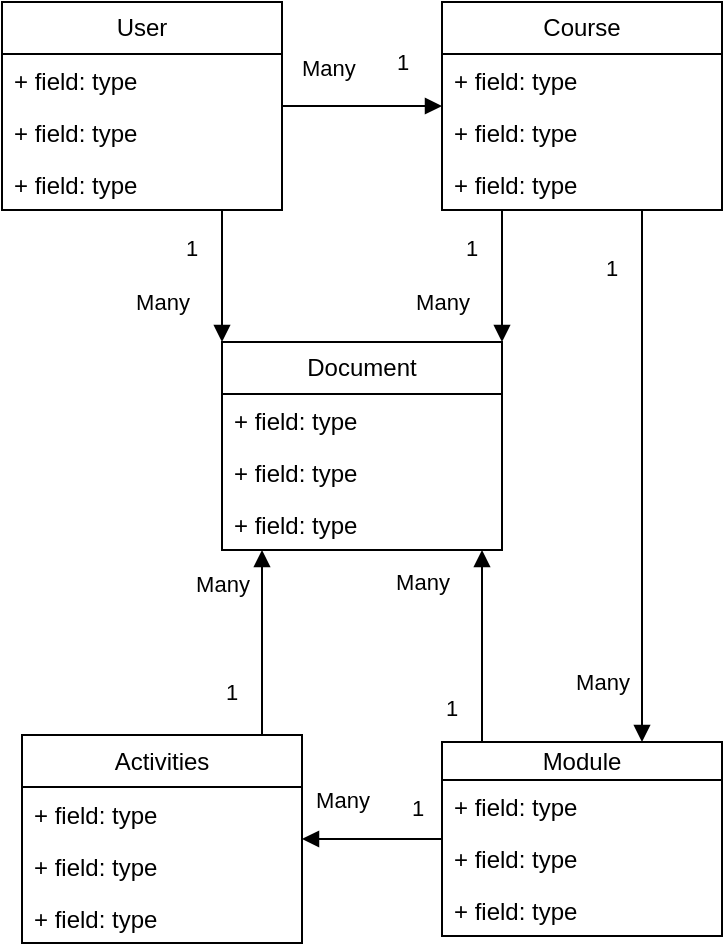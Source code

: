 <mxfile version="22.1.12" type="device">
  <diagram id="C5RBs43oDa-KdzZeNtuy" name="Page-1">
    <mxGraphModel dx="1562" dy="898" grid="1" gridSize="10" guides="1" tooltips="1" connect="1" arrows="1" fold="1" page="1" pageScale="1" pageWidth="827" pageHeight="1169" math="0" shadow="0">
      <root>
        <mxCell id="WIyWlLk6GJQsqaUBKTNV-0" />
        <mxCell id="WIyWlLk6GJQsqaUBKTNV-1" parent="WIyWlLk6GJQsqaUBKTNV-0" />
        <mxCell id="o6b5wf6GDcrXJg3HhcBV-0" value="User" style="swimlane;fontStyle=0;childLayout=stackLayout;horizontal=1;startSize=26;fillColor=none;horizontalStack=0;resizeParent=1;resizeParentMax=0;resizeLast=0;collapsible=1;marginBottom=0;whiteSpace=wrap;html=1;" vertex="1" parent="WIyWlLk6GJQsqaUBKTNV-1">
          <mxGeometry x="130" y="100" width="140" height="104" as="geometry" />
        </mxCell>
        <mxCell id="o6b5wf6GDcrXJg3HhcBV-1" value="+ field: type" style="text;strokeColor=none;fillColor=none;align=left;verticalAlign=top;spacingLeft=4;spacingRight=4;overflow=hidden;rotatable=0;points=[[0,0.5],[1,0.5]];portConstraint=eastwest;whiteSpace=wrap;html=1;" vertex="1" parent="o6b5wf6GDcrXJg3HhcBV-0">
          <mxGeometry y="26" width="140" height="26" as="geometry" />
        </mxCell>
        <mxCell id="o6b5wf6GDcrXJg3HhcBV-2" value="+ field: type" style="text;strokeColor=none;fillColor=none;align=left;verticalAlign=top;spacingLeft=4;spacingRight=4;overflow=hidden;rotatable=0;points=[[0,0.5],[1,0.5]];portConstraint=eastwest;whiteSpace=wrap;html=1;" vertex="1" parent="o6b5wf6GDcrXJg3HhcBV-0">
          <mxGeometry y="52" width="140" height="26" as="geometry" />
        </mxCell>
        <mxCell id="o6b5wf6GDcrXJg3HhcBV-3" value="+ field: type" style="text;strokeColor=none;fillColor=none;align=left;verticalAlign=top;spacingLeft=4;spacingRight=4;overflow=hidden;rotatable=0;points=[[0,0.5],[1,0.5]];portConstraint=eastwest;whiteSpace=wrap;html=1;" vertex="1" parent="o6b5wf6GDcrXJg3HhcBV-0">
          <mxGeometry y="78" width="140" height="26" as="geometry" />
        </mxCell>
        <mxCell id="o6b5wf6GDcrXJg3HhcBV-4" value="Course" style="swimlane;fontStyle=0;childLayout=stackLayout;horizontal=1;startSize=26;fillColor=none;horizontalStack=0;resizeParent=1;resizeParentMax=0;resizeLast=0;collapsible=1;marginBottom=0;whiteSpace=wrap;html=1;" vertex="1" parent="WIyWlLk6GJQsqaUBKTNV-1">
          <mxGeometry x="350" y="100" width="140" height="104" as="geometry" />
        </mxCell>
        <mxCell id="o6b5wf6GDcrXJg3HhcBV-5" value="+ field: type" style="text;strokeColor=none;fillColor=none;align=left;verticalAlign=top;spacingLeft=4;spacingRight=4;overflow=hidden;rotatable=0;points=[[0,0.5],[1,0.5]];portConstraint=eastwest;whiteSpace=wrap;html=1;" vertex="1" parent="o6b5wf6GDcrXJg3HhcBV-4">
          <mxGeometry y="26" width="140" height="26" as="geometry" />
        </mxCell>
        <mxCell id="o6b5wf6GDcrXJg3HhcBV-6" value="+ field: type" style="text;strokeColor=none;fillColor=none;align=left;verticalAlign=top;spacingLeft=4;spacingRight=4;overflow=hidden;rotatable=0;points=[[0,0.5],[1,0.5]];portConstraint=eastwest;whiteSpace=wrap;html=1;" vertex="1" parent="o6b5wf6GDcrXJg3HhcBV-4">
          <mxGeometry y="52" width="140" height="26" as="geometry" />
        </mxCell>
        <mxCell id="o6b5wf6GDcrXJg3HhcBV-7" value="+ field: type" style="text;strokeColor=none;fillColor=none;align=left;verticalAlign=top;spacingLeft=4;spacingRight=4;overflow=hidden;rotatable=0;points=[[0,0.5],[1,0.5]];portConstraint=eastwest;whiteSpace=wrap;html=1;" vertex="1" parent="o6b5wf6GDcrXJg3HhcBV-4">
          <mxGeometry y="78" width="140" height="26" as="geometry" />
        </mxCell>
        <mxCell id="o6b5wf6GDcrXJg3HhcBV-8" value="Module" style="swimlane;fontStyle=0;childLayout=stackLayout;horizontal=1;startSize=19;fillColor=none;horizontalStack=0;resizeParent=1;resizeParentMax=0;resizeLast=0;collapsible=1;marginBottom=0;whiteSpace=wrap;html=1;" vertex="1" parent="WIyWlLk6GJQsqaUBKTNV-1">
          <mxGeometry x="350" y="470" width="140" height="97" as="geometry" />
        </mxCell>
        <mxCell id="o6b5wf6GDcrXJg3HhcBV-9" value="+ field: type" style="text;strokeColor=none;fillColor=none;align=left;verticalAlign=top;spacingLeft=4;spacingRight=4;overflow=hidden;rotatable=0;points=[[0,0.5],[1,0.5]];portConstraint=eastwest;whiteSpace=wrap;html=1;" vertex="1" parent="o6b5wf6GDcrXJg3HhcBV-8">
          <mxGeometry y="19" width="140" height="26" as="geometry" />
        </mxCell>
        <mxCell id="o6b5wf6GDcrXJg3HhcBV-10" value="+ field: type" style="text;strokeColor=none;fillColor=none;align=left;verticalAlign=top;spacingLeft=4;spacingRight=4;overflow=hidden;rotatable=0;points=[[0,0.5],[1,0.5]];portConstraint=eastwest;whiteSpace=wrap;html=1;" vertex="1" parent="o6b5wf6GDcrXJg3HhcBV-8">
          <mxGeometry y="45" width="140" height="26" as="geometry" />
        </mxCell>
        <mxCell id="o6b5wf6GDcrXJg3HhcBV-11" value="+ field: type" style="text;strokeColor=none;fillColor=none;align=left;verticalAlign=top;spacingLeft=4;spacingRight=4;overflow=hidden;rotatable=0;points=[[0,0.5],[1,0.5]];portConstraint=eastwest;whiteSpace=wrap;html=1;" vertex="1" parent="o6b5wf6GDcrXJg3HhcBV-8">
          <mxGeometry y="71" width="140" height="26" as="geometry" />
        </mxCell>
        <mxCell id="o6b5wf6GDcrXJg3HhcBV-16" value="Document" style="swimlane;fontStyle=0;childLayout=stackLayout;horizontal=1;startSize=26;fillColor=none;horizontalStack=0;resizeParent=1;resizeParentMax=0;resizeLast=0;collapsible=1;marginBottom=0;whiteSpace=wrap;html=1;" vertex="1" parent="WIyWlLk6GJQsqaUBKTNV-1">
          <mxGeometry x="240" y="270" width="140" height="104" as="geometry" />
        </mxCell>
        <mxCell id="o6b5wf6GDcrXJg3HhcBV-17" value="+ field: type" style="text;strokeColor=none;fillColor=none;align=left;verticalAlign=top;spacingLeft=4;spacingRight=4;overflow=hidden;rotatable=0;points=[[0,0.5],[1,0.5]];portConstraint=eastwest;whiteSpace=wrap;html=1;" vertex="1" parent="o6b5wf6GDcrXJg3HhcBV-16">
          <mxGeometry y="26" width="140" height="26" as="geometry" />
        </mxCell>
        <mxCell id="o6b5wf6GDcrXJg3HhcBV-18" value="+ field: type" style="text;strokeColor=none;fillColor=none;align=left;verticalAlign=top;spacingLeft=4;spacingRight=4;overflow=hidden;rotatable=0;points=[[0,0.5],[1,0.5]];portConstraint=eastwest;whiteSpace=wrap;html=1;" vertex="1" parent="o6b5wf6GDcrXJg3HhcBV-16">
          <mxGeometry y="52" width="140" height="26" as="geometry" />
        </mxCell>
        <mxCell id="o6b5wf6GDcrXJg3HhcBV-19" value="+ field: type" style="text;strokeColor=none;fillColor=none;align=left;verticalAlign=top;spacingLeft=4;spacingRight=4;overflow=hidden;rotatable=0;points=[[0,0.5],[1,0.5]];portConstraint=eastwest;whiteSpace=wrap;html=1;" vertex="1" parent="o6b5wf6GDcrXJg3HhcBV-16">
          <mxGeometry y="78" width="140" height="26" as="geometry" />
        </mxCell>
        <mxCell id="o6b5wf6GDcrXJg3HhcBV-20" value="Activities" style="swimlane;fontStyle=0;childLayout=stackLayout;horizontal=1;startSize=26;fillColor=none;horizontalStack=0;resizeParent=1;resizeParentMax=0;resizeLast=0;collapsible=1;marginBottom=0;whiteSpace=wrap;html=1;" vertex="1" parent="WIyWlLk6GJQsqaUBKTNV-1">
          <mxGeometry x="140" y="466.5" width="140" height="104" as="geometry" />
        </mxCell>
        <mxCell id="o6b5wf6GDcrXJg3HhcBV-21" value="+ field: type" style="text;strokeColor=none;fillColor=none;align=left;verticalAlign=top;spacingLeft=4;spacingRight=4;overflow=hidden;rotatable=0;points=[[0,0.5],[1,0.5]];portConstraint=eastwest;whiteSpace=wrap;html=1;" vertex="1" parent="o6b5wf6GDcrXJg3HhcBV-20">
          <mxGeometry y="26" width="140" height="26" as="geometry" />
        </mxCell>
        <mxCell id="o6b5wf6GDcrXJg3HhcBV-22" value="+ field: type" style="text;strokeColor=none;fillColor=none;align=left;verticalAlign=top;spacingLeft=4;spacingRight=4;overflow=hidden;rotatable=0;points=[[0,0.5],[1,0.5]];portConstraint=eastwest;whiteSpace=wrap;html=1;" vertex="1" parent="o6b5wf6GDcrXJg3HhcBV-20">
          <mxGeometry y="52" width="140" height="26" as="geometry" />
        </mxCell>
        <mxCell id="o6b5wf6GDcrXJg3HhcBV-23" value="+ field: type" style="text;strokeColor=none;fillColor=none;align=left;verticalAlign=top;spacingLeft=4;spacingRight=4;overflow=hidden;rotatable=0;points=[[0,0.5],[1,0.5]];portConstraint=eastwest;whiteSpace=wrap;html=1;" vertex="1" parent="o6b5wf6GDcrXJg3HhcBV-20">
          <mxGeometry y="78" width="140" height="26" as="geometry" />
        </mxCell>
        <mxCell id="o6b5wf6GDcrXJg3HhcBV-24" value="1" style="endArrow=block;endFill=1;html=1;edgeStyle=orthogonalEdgeStyle;align=left;verticalAlign=top;rounded=0;" edge="1" parent="WIyWlLk6GJQsqaUBKTNV-1" source="o6b5wf6GDcrXJg3HhcBV-8" target="o6b5wf6GDcrXJg3HhcBV-20">
          <mxGeometry x="-0.521" y="-29" relative="1" as="geometry">
            <mxPoint x="60" y="490" as="sourcePoint" />
            <mxPoint x="220" y="490" as="targetPoint" />
            <Array as="points">
              <mxPoint x="280" y="519" />
              <mxPoint x="280" y="519" />
            </Array>
            <mxPoint as="offset" />
          </mxGeometry>
        </mxCell>
        <mxCell id="o6b5wf6GDcrXJg3HhcBV-26" value="Many" style="edgeLabel;html=1;align=center;verticalAlign=middle;resizable=0;points=[];" vertex="1" connectable="0" parent="o6b5wf6GDcrXJg3HhcBV-24">
          <mxGeometry x="0.867" relative="1" as="geometry">
            <mxPoint x="15" y="-20" as="offset" />
          </mxGeometry>
        </mxCell>
        <mxCell id="o6b5wf6GDcrXJg3HhcBV-33" value="" style="endArrow=block;endFill=1;html=1;edgeStyle=orthogonalEdgeStyle;align=left;verticalAlign=top;rounded=0;" edge="1" parent="WIyWlLk6GJQsqaUBKTNV-1" source="o6b5wf6GDcrXJg3HhcBV-20" target="o6b5wf6GDcrXJg3HhcBV-16">
          <mxGeometry x="-0.668" y="-10" relative="1" as="geometry">
            <mxPoint x="180" y="481" as="sourcePoint" />
            <mxPoint x="320" y="384" as="targetPoint" />
            <Array as="points">
              <mxPoint x="260" y="450" />
              <mxPoint x="260" y="450" />
            </Array>
            <mxPoint as="offset" />
          </mxGeometry>
        </mxCell>
        <mxCell id="o6b5wf6GDcrXJg3HhcBV-34" value="1" style="edgeLabel;resizable=0;html=1;align=left;verticalAlign=bottom;" connectable="0" vertex="1" parent="o6b5wf6GDcrXJg3HhcBV-33">
          <mxGeometry x="-1" relative="1" as="geometry">
            <mxPoint x="-20" y="-13" as="offset" />
          </mxGeometry>
        </mxCell>
        <mxCell id="o6b5wf6GDcrXJg3HhcBV-35" value="Many" style="edgeLabel;html=1;align=center;verticalAlign=middle;resizable=0;points=[];" vertex="1" connectable="0" parent="o6b5wf6GDcrXJg3HhcBV-33">
          <mxGeometry x="0.713" y="1" relative="1" as="geometry">
            <mxPoint x="-19" y="3" as="offset" />
          </mxGeometry>
        </mxCell>
        <mxCell id="o6b5wf6GDcrXJg3HhcBV-36" value="1" style="endArrow=block;endFill=1;html=1;edgeStyle=orthogonalEdgeStyle;align=left;verticalAlign=top;rounded=0;" edge="1" parent="WIyWlLk6GJQsqaUBKTNV-1" source="o6b5wf6GDcrXJg3HhcBV-8" target="o6b5wf6GDcrXJg3HhcBV-16">
          <mxGeometry x="-0.375" y="20" relative="1" as="geometry">
            <mxPoint x="440" y="491" as="sourcePoint" />
            <mxPoint x="310" y="384" as="targetPoint" />
            <Array as="points">
              <mxPoint x="370" y="440" />
              <mxPoint x="370" y="440" />
            </Array>
            <mxPoint as="offset" />
          </mxGeometry>
        </mxCell>
        <mxCell id="o6b5wf6GDcrXJg3HhcBV-38" value="Many" style="edgeLabel;html=1;align=center;verticalAlign=middle;resizable=0;points=[];" vertex="1" connectable="0" parent="o6b5wf6GDcrXJg3HhcBV-36">
          <mxGeometry x="0.713" y="1" relative="1" as="geometry">
            <mxPoint x="-29" y="2" as="offset" />
          </mxGeometry>
        </mxCell>
        <mxCell id="o6b5wf6GDcrXJg3HhcBV-39" value="1" style="endArrow=block;endFill=1;html=1;edgeStyle=orthogonalEdgeStyle;align=left;verticalAlign=top;rounded=0;" edge="1" parent="WIyWlLk6GJQsqaUBKTNV-1" source="o6b5wf6GDcrXJg3HhcBV-4" target="o6b5wf6GDcrXJg3HhcBV-16">
          <mxGeometry x="-0.818" y="-20" relative="1" as="geometry">
            <mxPoint x="660" y="491" as="sourcePoint" />
            <mxPoint x="380" y="384" as="targetPoint" />
            <Array as="points">
              <mxPoint x="380" y="230" />
              <mxPoint x="380" y="230" />
            </Array>
            <mxPoint as="offset" />
          </mxGeometry>
        </mxCell>
        <mxCell id="o6b5wf6GDcrXJg3HhcBV-41" value="Many" style="edgeLabel;html=1;align=center;verticalAlign=middle;resizable=0;points=[];" vertex="1" connectable="0" parent="o6b5wf6GDcrXJg3HhcBV-39">
          <mxGeometry x="0.713" y="1" relative="1" as="geometry">
            <mxPoint x="-31" y="-11" as="offset" />
          </mxGeometry>
        </mxCell>
        <mxCell id="o6b5wf6GDcrXJg3HhcBV-42" value="1" style="endArrow=block;endFill=1;html=1;edgeStyle=orthogonalEdgeStyle;align=left;verticalAlign=top;rounded=0;" edge="1" parent="WIyWlLk6GJQsqaUBKTNV-1" source="o6b5wf6GDcrXJg3HhcBV-0" target="o6b5wf6GDcrXJg3HhcBV-16">
          <mxGeometry x="-0.818" y="-20" relative="1" as="geometry">
            <mxPoint x="390" y="204" as="sourcePoint" />
            <mxPoint x="390" y="280" as="targetPoint" />
            <Array as="points">
              <mxPoint x="240" y="132" />
            </Array>
            <mxPoint as="offset" />
          </mxGeometry>
        </mxCell>
        <mxCell id="o6b5wf6GDcrXJg3HhcBV-44" value="Many" style="edgeLabel;html=1;align=center;verticalAlign=middle;resizable=0;points=[];" vertex="1" connectable="0" parent="o6b5wf6GDcrXJg3HhcBV-42">
          <mxGeometry x="0.713" y="1" relative="1" as="geometry">
            <mxPoint x="-31" y="-11" as="offset" />
          </mxGeometry>
        </mxCell>
        <mxCell id="o6b5wf6GDcrXJg3HhcBV-45" value="Many" style="endArrow=block;endFill=1;html=1;edgeStyle=orthogonalEdgeStyle;align=left;verticalAlign=top;rounded=0;" edge="1" parent="WIyWlLk6GJQsqaUBKTNV-1" source="o6b5wf6GDcrXJg3HhcBV-0" target="o6b5wf6GDcrXJg3HhcBV-4">
          <mxGeometry x="-0.818" y="32" relative="1" as="geometry">
            <mxPoint x="250" y="214" as="sourcePoint" />
            <mxPoint x="250" y="280" as="targetPoint" />
            <Array as="points" />
            <mxPoint as="offset" />
          </mxGeometry>
        </mxCell>
        <mxCell id="o6b5wf6GDcrXJg3HhcBV-46" value="1" style="edgeLabel;html=1;align=center;verticalAlign=middle;resizable=0;points=[];" vertex="1" connectable="0" parent="o6b5wf6GDcrXJg3HhcBV-45">
          <mxGeometry x="0.713" y="1" relative="1" as="geometry">
            <mxPoint x="-9" y="-21" as="offset" />
          </mxGeometry>
        </mxCell>
        <mxCell id="o6b5wf6GDcrXJg3HhcBV-47" value="1" style="endArrow=block;endFill=1;html=1;edgeStyle=orthogonalEdgeStyle;align=left;verticalAlign=top;rounded=0;" edge="1" parent="WIyWlLk6GJQsqaUBKTNV-1" source="o6b5wf6GDcrXJg3HhcBV-4" target="o6b5wf6GDcrXJg3HhcBV-8">
          <mxGeometry x="-0.88" y="-20" relative="1" as="geometry">
            <mxPoint x="300" y="460" as="sourcePoint" />
            <mxPoint x="380" y="384" as="targetPoint" />
            <Array as="points">
              <mxPoint x="450" y="330" />
              <mxPoint x="450" y="330" />
            </Array>
            <mxPoint as="offset" />
          </mxGeometry>
        </mxCell>
        <mxCell id="o6b5wf6GDcrXJg3HhcBV-48" value="Many" style="edgeLabel;html=1;align=center;verticalAlign=middle;resizable=0;points=[];" vertex="1" connectable="0" parent="o6b5wf6GDcrXJg3HhcBV-47">
          <mxGeometry x="0.713" y="1" relative="1" as="geometry">
            <mxPoint x="-21" y="8" as="offset" />
          </mxGeometry>
        </mxCell>
      </root>
    </mxGraphModel>
  </diagram>
</mxfile>
